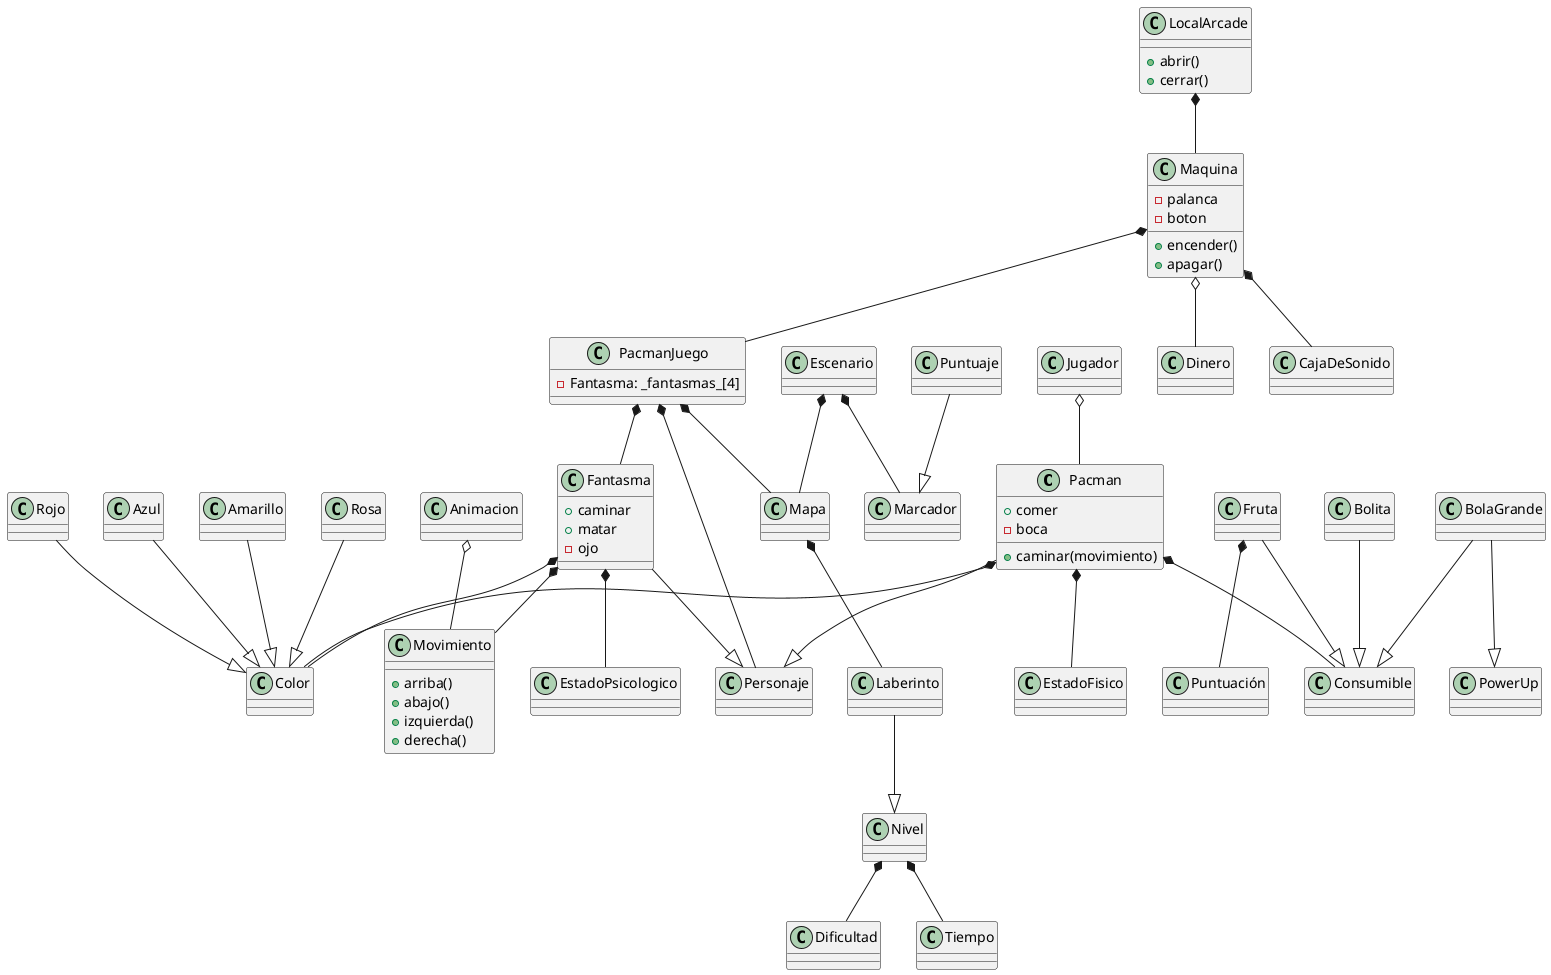 @startuml
class Pacman
{
+comer
+caminar(movimiento)
-boca
}
class Fantasma
{
+caminar
+matar
-ojo
}
class Maquina
{
+encender()
+apagar()
-palanca
-boton
}
class LocalArcade
{
+abrir()
+cerrar()
}
class Dinero
class PacmanJuego
{
    -Fantasma: _fantasmas_[4]
}
class Personaje
class Mapa
class Laberinto
class Color
class Azul
class Amarillo
class Rosa
class Rojo
class Fruta
class BolaGrande
class PowerUp
class Dificultad
class Movimiento
{
+arriba()
+abajo()
+izquierda()
+derecha()
}
class Bolita
class Consumible
class Jugador 
class Nivel
class Puntuación
class EstadoFisico
class EstadoPsicologico
class CajaDeSonido
class Escenario
class Animacion
class Tiempo
class Marcador
class Puntuaje

Maquina o-- Dinero
Maquina *--PacmanJuego
PacmanJuego *--Mapa
Mapa *-- Laberinto
Laberinto --|> Nivel
PacmanJuego *-- Personaje
Pacman --|> Personaje
Pacman *-- Consumible
Fruta --|> Consumible
Bolita --|> Consumible
BolaGrande --|> Consumible
Pacman *-- Color
Amarillo --|> Color
Azul --|> Color
Rojo --|>Color
Rosa --|> Color
Fantasma --|> Personaje
Fantasma *-- Color
PacmanJuego *-- Fantasma
LocalArcade *-- Maquina
Fantasma *-- Movimiento
BolaGrande --|> PowerUp
Jugador o-- Pacman
Nivel *-- Dificultad
Pacman *-- EstadoFisico
Fantasma *-- EstadoPsicologico
Animacion o-- Movimiento
Escenario *-- Mapa
Escenario *-- Marcador
Puntuaje--|> Marcador
Nivel*-- Tiempo
Maquina *-- CajaDeSonido
Fruta*--Puntuación
@enduml